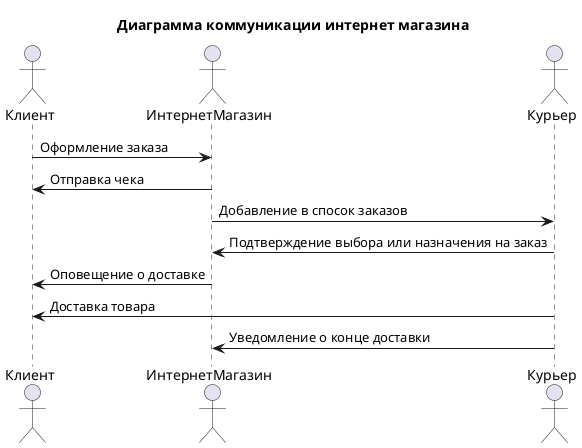 @startuml ИС доставки товаров из магазина

Title: Диаграмма коммуникации интернет магазина

actor Клиент
actor ИнтернетМагазин
actor Курьер

Клиент -> ИнтернетМагазин : Оформление заказа
ИнтернетМагазин -> Клиент : Отправка чека
ИнтернетМагазин -> Курьер : Добавление в спосок заказов
Курьер -> ИнтернетМагазин : Подтверждение выбора или назначения на заказ
ИнтернетМагазин -> Клиент : Оповещение о доставке
Курьер -> Клиент : Доставка товара
Курьер -> ИнтернетМагазин : Уведомление о конце доставки

@enduml
